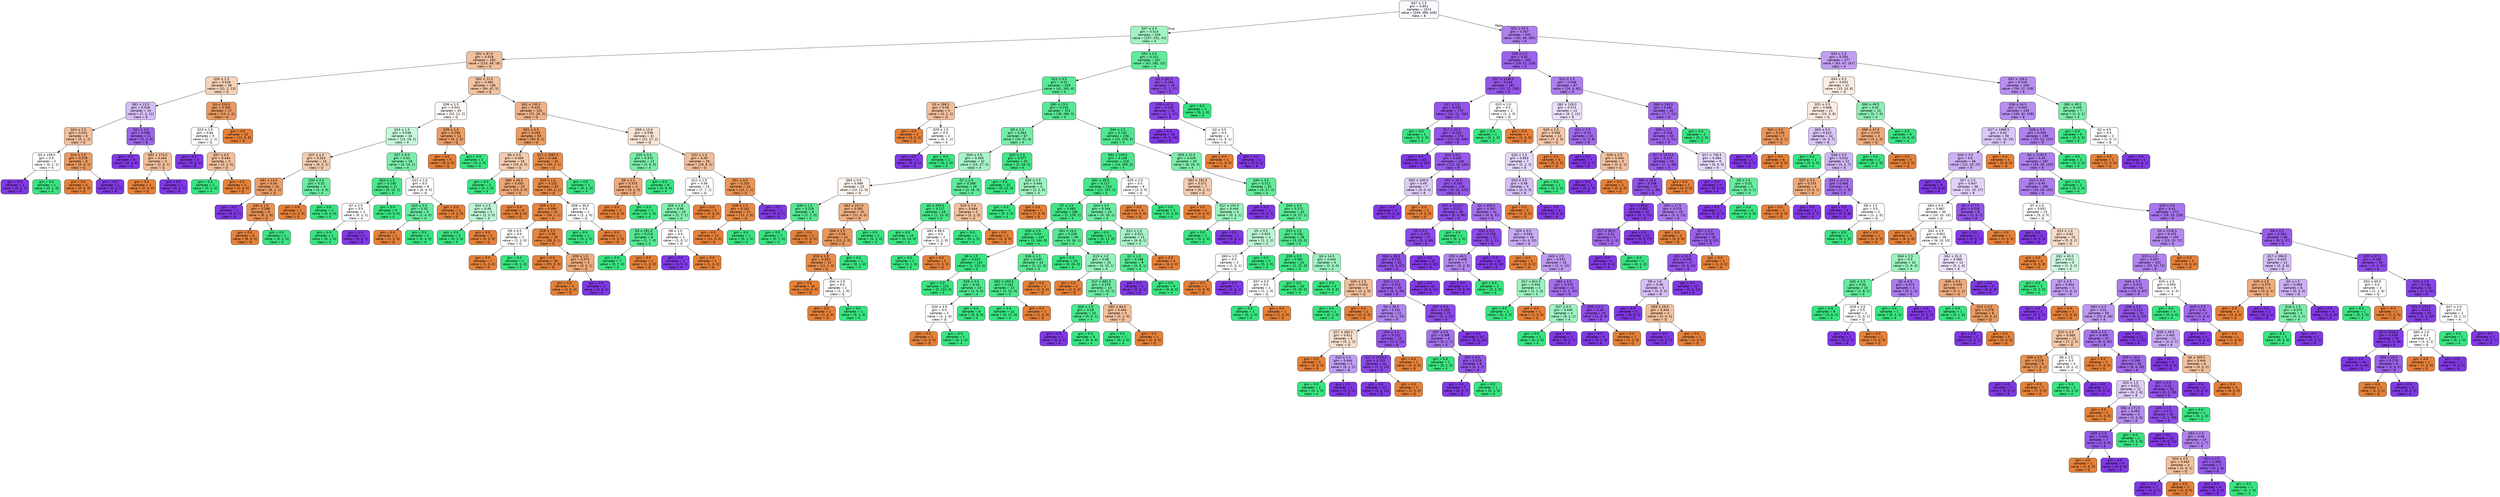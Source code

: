 digraph Tree {
node [shape=box, style="filled, rounded", color="black", fontname=helvetica] ;
edge [fontname=helvetica] ;
0 [label=<Q47 &le; 1.5<br/>gini = 0.651<br/>samples = 1074<br/>value = [249, 399, 426]<br/>class = 8>, fillcolor="#8139e50a"] ;
1 [label=<Q47 &le; 0.5<br/>gini = 0.514<br/>samples = 529<br/>value = [157, 331, 41]<br/>class = 4>, fillcolor="#39e58177"] ;
0 -> 1 [labeldistance=2.5, labelangle=45, headlabel="True"] ;
2 [label=<Q52 &le; 87.0<br/>gini = 0.518<br/>samples = 182<br/>value = [115, 49, 18]<br/>class = Q>, fillcolor="#e581397f"] ;
1 -> 2 ;
3 [label=<Q35 &le; 2.5<br/>gini = 0.526<br/>samples = 36<br/>value = [21, 2, 13]<br/>class = Q>, fillcolor="#e5813959"] ;
2 -> 3 ;
4 [label=<Q61 &le; 23.5<br/>gini = 0.526<br/>samples = 19<br/>value = [7, 1, 11]<br/>class = 8>, fillcolor="#8139e555"] ;
3 -> 4 ;
5 [label=<Q24 &le; 2.5<br/>gini = 0.531<br/>samples = 8<br/>value = [5, 1, 2]<br/>class = Q>, fillcolor="#e5813980"] ;
4 -> 5 ;
6 [label=<Q3 &le; 159.0<br/>gini = 0.5<br/>samples = 2<br/>value = [0, 1, 1]<br/>class = 4>, fillcolor="#39e58100"] ;
5 -> 6 ;
7 [label=<gini = 0.0<br/>samples = 1<br/>value = [0, 0, 1]<br/>class = 8>, fillcolor="#8139e5ff"] ;
6 -> 7 ;
8 [label=<gini = 0.0<br/>samples = 1<br/>value = [0, 1, 0]<br/>class = 4>, fillcolor="#39e581ff"] ;
6 -> 8 ;
9 [label=<Q14 &le; 2.5<br/>gini = 0.278<br/>samples = 6<br/>value = [5, 0, 1]<br/>class = Q>, fillcolor="#e58139cc"] ;
5 -> 9 ;
10 [label=<gini = 0.0<br/>samples = 5<br/>value = [5, 0, 0]<br/>class = Q>, fillcolor="#e58139ff"] ;
9 -> 10 ;
11 [label=<gini = 0.0<br/>samples = 1<br/>value = [0, 0, 1]<br/>class = 8>, fillcolor="#8139e5ff"] ;
9 -> 11 ;
12 [label=<Q21 &le; 3.0<br/>gini = 0.298<br/>samples = 11<br/>value = [2, 0, 9]<br/>class = 8>, fillcolor="#8139e5c6"] ;
4 -> 12 ;
13 [label=<gini = 0.0<br/>samples = 8<br/>value = [0, 0, 8]<br/>class = 8>, fillcolor="#8139e5ff"] ;
12 -> 13 ;
14 [label=<Q62 &le; 174.0<br/>gini = 0.444<br/>samples = 3<br/>value = [2, 0, 1]<br/>class = Q>, fillcolor="#e581397f"] ;
12 -> 14 ;
15 [label=<gini = 0.0<br/>samples = 2<br/>value = [2, 0, 0]<br/>class = Q>, fillcolor="#e58139ff"] ;
14 -> 15 ;
16 [label=<gini = 0.0<br/>samples = 1<br/>value = [0, 0, 1]<br/>class = 8>, fillcolor="#8139e5ff"] ;
14 -> 16 ;
17 [label=<Q4 &le; 310.0<br/>gini = 0.304<br/>samples = 17<br/>value = [14, 1, 2]<br/>class = Q>, fillcolor="#e58139cc"] ;
3 -> 17 ;
18 [label=<Q13 &le; 1.5<br/>gini = 0.64<br/>samples = 5<br/>value = [2, 1, 2]<br/>class = Q>, fillcolor="#e5813900"] ;
17 -> 18 ;
19 [label=<gini = 0.0<br/>samples = 2<br/>value = [0, 0, 2]<br/>class = 8>, fillcolor="#8139e5ff"] ;
18 -> 19 ;
20 [label=<Q57 &le; 0.5<br/>gini = 0.444<br/>samples = 3<br/>value = [2, 1, 0]<br/>class = Q>, fillcolor="#e581397f"] ;
18 -> 20 ;
21 [label=<gini = 0.0<br/>samples = 1<br/>value = [0, 1, 0]<br/>class = 4>, fillcolor="#39e581ff"] ;
20 -> 21 ;
22 [label=<gini = 0.0<br/>samples = 2<br/>value = [2, 0, 0]<br/>class = Q>, fillcolor="#e58139ff"] ;
20 -> 22 ;
23 [label=<gini = 0.0<br/>samples = 12<br/>value = [12, 0, 0]<br/>class = Q>, fillcolor="#e58139ff"] ;
17 -> 23 ;
24 [label=<Q62 &le; 21.5<br/>gini = 0.481<br/>samples = 146<br/>value = [94, 47, 5]<br/>class = Q>, fillcolor="#e5813979"] ;
2 -> 24 ;
25 [label=<Q36 &le; 1.5<br/>gini = 0.541<br/>samples = 45<br/>value = [22, 21, 2]<br/>class = Q>, fillcolor="#e581390b"] ;
24 -> 25 ;
26 [label=<Q14 &le; 1.5<br/>gini = 0.538<br/>samples = 34<br/>value = [13, 19, 2]<br/>class = 4>, fillcolor="#39e58149"] ;
25 -> 26 ;
27 [label=<Q37 &le; 1.5<br/>gini = 0.524<br/>samples = 15<br/>value = [9, 5, 1]<br/>class = Q>, fillcolor="#e5813966"] ;
26 -> 27 ;
28 [label=<Q61 &le; 14.5<br/>gini = 0.34<br/>samples = 10<br/>value = [8, 1, 1]<br/>class = Q>, fillcolor="#e58139c6"] ;
27 -> 28 ;
29 [label=<gini = 0.0<br/>samples = 1<br/>value = [0, 0, 1]<br/>class = 8>, fillcolor="#8139e5ff"] ;
28 -> 29 ;
30 [label=<Q45 &le; 1.5<br/>gini = 0.198<br/>samples = 9<br/>value = [8, 1, 0]<br/>class = Q>, fillcolor="#e58139df"] ;
28 -> 30 ;
31 [label=<gini = 0.0<br/>samples = 8<br/>value = [8, 0, 0]<br/>class = Q>, fillcolor="#e58139ff"] ;
30 -> 31 ;
32 [label=<gini = 0.0<br/>samples = 1<br/>value = [0, 1, 0]<br/>class = 4>, fillcolor="#39e581ff"] ;
30 -> 32 ;
33 [label=<Q39 &le; 0.5<br/>gini = 0.32<br/>samples = 5<br/>value = [1, 4, 0]<br/>class = 4>, fillcolor="#39e581bf"] ;
27 -> 33 ;
34 [label=<gini = 0.0<br/>samples = 1<br/>value = [1, 0, 0]<br/>class = Q>, fillcolor="#e58139ff"] ;
33 -> 34 ;
35 [label=<gini = 0.0<br/>samples = 4<br/>value = [0, 4, 0]<br/>class = 4>, fillcolor="#39e581ff"] ;
33 -> 35 ;
36 [label=<Q37 &le; 0.5<br/>gini = 0.41<br/>samples = 19<br/>value = [4, 14, 1]<br/>class = 4>, fillcolor="#39e581aa"] ;
26 -> 36 ;
37 [label=<Q63 &le; 1.5<br/>gini = 0.165<br/>samples = 11<br/>value = [0, 10, 1]<br/>class = 4>, fillcolor="#39e581e6"] ;
36 -> 37 ;
38 [label=<Q7 &le; 2.5<br/>gini = 0.5<br/>samples = 2<br/>value = [0, 1, 1]<br/>class = 4>, fillcolor="#39e58100"] ;
37 -> 38 ;
39 [label=<gini = 0.0<br/>samples = 1<br/>value = [0, 1, 0]<br/>class = 4>, fillcolor="#39e581ff"] ;
38 -> 39 ;
40 [label=<gini = 0.0<br/>samples = 1<br/>value = [0, 0, 1]<br/>class = 8>, fillcolor="#8139e5ff"] ;
38 -> 40 ;
41 [label=<gini = 0.0<br/>samples = 9<br/>value = [0, 9, 0]<br/>class = 4>, fillcolor="#39e581ff"] ;
37 -> 41 ;
42 [label=<Q12 &le; 1.0<br/>gini = 0.5<br/>samples = 8<br/>value = [4, 4, 0]<br/>class = Q>, fillcolor="#e5813900"] ;
36 -> 42 ;
43 [label=<Q25 &le; 0.5<br/>gini = 0.32<br/>samples = 5<br/>value = [1, 4, 0]<br/>class = 4>, fillcolor="#39e581bf"] ;
42 -> 43 ;
44 [label=<gini = 0.0<br/>samples = 1<br/>value = [1, 0, 0]<br/>class = Q>, fillcolor="#e58139ff"] ;
43 -> 44 ;
45 [label=<gini = 0.0<br/>samples = 4<br/>value = [0, 4, 0]<br/>class = 4>, fillcolor="#39e581ff"] ;
43 -> 45 ;
46 [label=<gini = 0.0<br/>samples = 3<br/>value = [3, 0, 0]<br/>class = Q>, fillcolor="#e58139ff"] ;
42 -> 46 ;
47 [label=<Q39 &le; 1.5<br/>gini = 0.298<br/>samples = 11<br/>value = [9, 2, 0]<br/>class = Q>, fillcolor="#e58139c6"] ;
25 -> 47 ;
48 [label=<gini = 0.0<br/>samples = 9<br/>value = [9, 0, 0]<br/>class = Q>, fillcolor="#e58139ff"] ;
47 -> 48 ;
49 [label=<gini = 0.0<br/>samples = 2<br/>value = [0, 2, 0]<br/>class = 4>, fillcolor="#39e581ff"] ;
47 -> 49 ;
50 [label=<Q62 &le; 130.5<br/>gini = 0.425<br/>samples = 101<br/>value = [72, 26, 3]<br/>class = Q>, fillcolor="#e581399c"] ;
24 -> 50 ;
51 [label=<Q31 &le; 0.5<br/>gini = 0.283<br/>samples = 60<br/>value = [50, 9, 1]<br/>class = Q>, fillcolor="#e58139cd"] ;
50 -> 51 ;
52 [label=<Q6 &le; 0.5<br/>gini = 0.469<br/>samples = 16<br/>value = [10, 6, 0]<br/>class = Q>, fillcolor="#e5813966"] ;
51 -> 52 ;
53 [label=<gini = 0.0<br/>samples = 3<br/>value = [0, 3, 0]<br/>class = 4>, fillcolor="#39e581ff"] ;
52 -> 53 ;
54 [label=<Q60 &le; 49.5<br/>gini = 0.355<br/>samples = 13<br/>value = [10, 3, 0]<br/>class = Q>, fillcolor="#e58139b3"] ;
52 -> 54 ;
55 [label=<Q42 &le; 2.5<br/>gini = 0.48<br/>samples = 5<br/>value = [2, 3, 0]<br/>class = 4>, fillcolor="#39e58155"] ;
54 -> 55 ;
56 [label=<gini = 0.0<br/>samples = 3<br/>value = [0, 3, 0]<br/>class = 4>, fillcolor="#39e581ff"] ;
55 -> 56 ;
57 [label=<gini = 0.0<br/>samples = 2<br/>value = [2, 0, 0]<br/>class = Q>, fillcolor="#e58139ff"] ;
55 -> 57 ;
58 [label=<gini = 0.0<br/>samples = 8<br/>value = [8, 0, 0]<br/>class = Q>, fillcolor="#e58139ff"] ;
54 -> 58 ;
59 [label=<Q17 &le; 1087.5<br/>gini = 0.168<br/>samples = 44<br/>value = [40, 3, 1]<br/>class = Q>, fillcolor="#e58139e6"] ;
51 -> 59 ;
60 [label=<Q39 &le; 1.5<br/>gini = 0.132<br/>samples = 43<br/>value = [40, 2, 1]<br/>class = Q>, fillcolor="#e58139ec"] ;
59 -> 60 ;
61 [label=<Q59 &le; 3.5<br/>gini = 0.094<br/>samples = 41<br/>value = [39, 1, 1]<br/>class = Q>, fillcolor="#e58139f2"] ;
60 -> 61 ;
62 [label=<Q9 &le; 0.5<br/>gini = 0.5<br/>samples = 2<br/>value = [1, 1, 0]<br/>class = Q>, fillcolor="#e5813900"] ;
61 -> 62 ;
63 [label=<gini = 0.0<br/>samples = 1<br/>value = [1, 0, 0]<br/>class = Q>, fillcolor="#e58139ff"] ;
62 -> 63 ;
64 [label=<gini = 0.0<br/>samples = 1<br/>value = [0, 1, 0]<br/>class = 4>, fillcolor="#39e581ff"] ;
62 -> 64 ;
65 [label=<Q18 &le; 2.5<br/>gini = 0.05<br/>samples = 39<br/>value = [38, 0, 1]<br/>class = Q>, fillcolor="#e58139f8"] ;
61 -> 65 ;
66 [label=<gini = 0.0<br/>samples = 35<br/>value = [35, 0, 0]<br/>class = Q>, fillcolor="#e58139ff"] ;
65 -> 66 ;
67 [label=<Q36 &le; 1.5<br/>gini = 0.375<br/>samples = 4<br/>value = [3, 0, 1]<br/>class = Q>, fillcolor="#e58139aa"] ;
65 -> 67 ;
68 [label=<gini = 0.0<br/>samples = 3<br/>value = [3, 0, 0]<br/>class = Q>, fillcolor="#e58139ff"] ;
67 -> 68 ;
69 [label=<gini = 0.0<br/>samples = 1<br/>value = [0, 0, 1]<br/>class = 8>, fillcolor="#8139e5ff"] ;
67 -> 69 ;
70 [label=<Q58 &le; 30.0<br/>gini = 0.5<br/>samples = 2<br/>value = [1, 1, 0]<br/>class = Q>, fillcolor="#e5813900"] ;
60 -> 70 ;
71 [label=<gini = 0.0<br/>samples = 1<br/>value = [0, 1, 0]<br/>class = 4>, fillcolor="#39e581ff"] ;
70 -> 71 ;
72 [label=<gini = 0.0<br/>samples = 1<br/>value = [1, 0, 0]<br/>class = Q>, fillcolor="#e58139ff"] ;
70 -> 72 ;
73 [label=<gini = 0.0<br/>samples = 1<br/>value = [0, 1, 0]<br/>class = 4>, fillcolor="#39e581ff"] ;
59 -> 73 ;
74 [label=<Q59 &le; 13.0<br/>gini = 0.538<br/>samples = 41<br/>value = [22, 17, 2]<br/>class = Q>, fillcolor="#e5813935"] ;
50 -> 74 ;
75 [label=<Q35 &le; 0.5<br/>gini = 0.375<br/>samples = 12<br/>value = [3, 9, 0]<br/>class = 4>, fillcolor="#39e581aa"] ;
74 -> 75 ;
76 [label=<Q8 &le; 2.5<br/>gini = 0.375<br/>samples = 4<br/>value = [3, 1, 0]<br/>class = Q>, fillcolor="#e58139aa"] ;
75 -> 76 ;
77 [label=<gini = 0.0<br/>samples = 3<br/>value = [3, 0, 0]<br/>class = Q>, fillcolor="#e58139ff"] ;
76 -> 77 ;
78 [label=<gini = 0.0<br/>samples = 1<br/>value = [0, 1, 0]<br/>class = 4>, fillcolor="#39e581ff"] ;
76 -> 78 ;
79 [label=<gini = 0.0<br/>samples = 8<br/>value = [0, 8, 0]<br/>class = 4>, fillcolor="#39e581ff"] ;
75 -> 79 ;
80 [label=<Q32 &le; 1.5<br/>gini = 0.49<br/>samples = 29<br/>value = [19, 8, 2]<br/>class = Q>, fillcolor="#e5813986"] ;
74 -> 80 ;
81 [label=<Q11 &le; 1.5<br/>gini = 0.56<br/>samples = 15<br/>value = [7, 7, 1]<br/>class = Q>, fillcolor="#e5813900"] ;
80 -> 81 ;
82 [label=<Q29 &le; 1.5<br/>gini = 0.46<br/>samples = 10<br/>value = [2, 7, 1]<br/>class = 4>, fillcolor="#39e5819f"] ;
81 -> 82 ;
83 [label=<Q3 &le; 191.0<br/>gini = 0.219<br/>samples = 8<br/>value = [1, 7, 0]<br/>class = 4>, fillcolor="#39e581db"] ;
82 -> 83 ;
84 [label=<gini = 0.0<br/>samples = 7<br/>value = [0, 7, 0]<br/>class = 4>, fillcolor="#39e581ff"] ;
83 -> 84 ;
85 [label=<gini = 0.0<br/>samples = 1<br/>value = [1, 0, 0]<br/>class = Q>, fillcolor="#e58139ff"] ;
83 -> 85 ;
86 [label=<Q8 &le; 1.0<br/>gini = 0.5<br/>samples = 2<br/>value = [1, 0, 1]<br/>class = Q>, fillcolor="#e5813900"] ;
82 -> 86 ;
87 [label=<gini = 0.0<br/>samples = 1<br/>value = [0, 0, 1]<br/>class = 8>, fillcolor="#8139e5ff"] ;
86 -> 87 ;
88 [label=<gini = 0.0<br/>samples = 1<br/>value = [1, 0, 0]<br/>class = Q>, fillcolor="#e58139ff"] ;
86 -> 88 ;
89 [label=<gini = 0.0<br/>samples = 5<br/>value = [5, 0, 0]<br/>class = Q>, fillcolor="#e58139ff"] ;
81 -> 89 ;
90 [label=<Q51 &le; 0.5<br/>gini = 0.255<br/>samples = 14<br/>value = [12, 1, 1]<br/>class = Q>, fillcolor="#e58139d8"] ;
80 -> 90 ;
91 [label=<Q39 &le; 1.5<br/>gini = 0.142<br/>samples = 13<br/>value = [12, 1, 0]<br/>class = Q>, fillcolor="#e58139ea"] ;
90 -> 91 ;
92 [label=<gini = 0.0<br/>samples = 12<br/>value = [12, 0, 0]<br/>class = Q>, fillcolor="#e58139ff"] ;
91 -> 92 ;
93 [label=<gini = 0.0<br/>samples = 1<br/>value = [0, 1, 0]<br/>class = 4>, fillcolor="#39e581ff"] ;
91 -> 93 ;
94 [label=<gini = 0.0<br/>samples = 1<br/>value = [0, 0, 1]<br/>class = 8>, fillcolor="#8139e5ff"] ;
90 -> 94 ;
95 [label=<Q51 &le; 0.5<br/>gini = 0.321<br/>samples = 347<br/>value = [42, 282, 23]<br/>class = 4>, fillcolor="#39e581c9"] ;
1 -> 95 ;
96 [label=<Q22 &le; 0.5<br/>gini = 0.25<br/>samples = 328<br/>value = [41, 281, 6]<br/>class = 4>, fillcolor="#39e581d5"] ;
95 -> 96 ;
97 [label=<Q3 &le; 188.5<br/>gini = 0.56<br/>samples = 5<br/>value = [3, 1, 1]<br/>class = Q>, fillcolor="#e581397f"] ;
96 -> 97 ;
98 [label=<gini = 0.0<br/>samples = 3<br/>value = [3, 0, 0]<br/>class = Q>, fillcolor="#e58139ff"] ;
97 -> 98 ;
99 [label=<Q29 &le; 1.5<br/>gini = 0.5<br/>samples = 2<br/>value = [0, 1, 1]<br/>class = 4>, fillcolor="#39e58100"] ;
97 -> 99 ;
100 [label=<gini = 0.0<br/>samples = 1<br/>value = [0, 0, 1]<br/>class = 8>, fillcolor="#8139e5ff"] ;
99 -> 100 ;
101 [label=<gini = 0.0<br/>samples = 1<br/>value = [0, 1, 0]<br/>class = 4>, fillcolor="#39e581ff"] ;
99 -> 101 ;
102 [label=<Q60 &le; 23.0<br/>gini = 0.234<br/>samples = 323<br/>value = [38, 280, 5]<br/>class = 4>, fillcolor="#39e581d9"] ;
96 -> 102 ;
103 [label=<Q9 &le; 1.5<br/>gini = 0.364<br/>samples = 67<br/>value = [16, 51, 0]<br/>class = 4>, fillcolor="#39e581af"] ;
102 -> 103 ;
104 [label=<Q43 &le; 3.5<br/>gini = 0.459<br/>samples = 42<br/>value = [15, 27, 0]<br/>class = 4>, fillcolor="#39e58171"] ;
103 -> 104 ;
105 [label=<Q63 &le; 0.5<br/>gini = 0.499<br/>samples = 23<br/>value = [12, 11, 0]<br/>class = Q>, fillcolor="#e5813915"] ;
104 -> 105 ;
106 [label=<Q36 &le; 1.5<br/>gini = 0.219<br/>samples = 8<br/>value = [1, 7, 0]<br/>class = 4>, fillcolor="#39e581db"] ;
105 -> 106 ;
107 [label=<gini = 0.0<br/>samples = 7<br/>value = [0, 7, 0]<br/>class = 4>, fillcolor="#39e581ff"] ;
106 -> 107 ;
108 [label=<gini = 0.0<br/>samples = 1<br/>value = [1, 0, 0]<br/>class = Q>, fillcolor="#e58139ff"] ;
106 -> 108 ;
109 [label=<Q62 &le; 227.0<br/>gini = 0.391<br/>samples = 15<br/>value = [11, 4, 0]<br/>class = Q>, fillcolor="#e58139a2"] ;
105 -> 109 ;
110 [label=<Q46 &le; 1.5<br/>gini = 0.26<br/>samples = 13<br/>value = [11, 2, 0]<br/>class = Q>, fillcolor="#e58139d1"] ;
109 -> 110 ;
111 [label=<Q18 &le; 1.5<br/>gini = 0.153<br/>samples = 12<br/>value = [11, 1, 0]<br/>class = Q>, fillcolor="#e58139e8"] ;
110 -> 111 ;
112 [label=<gini = 0.0<br/>samples = 10<br/>value = [10, 0, 0]<br/>class = Q>, fillcolor="#e58139ff"] ;
111 -> 112 ;
113 [label=<Q41 &le; 1.5<br/>gini = 0.5<br/>samples = 2<br/>value = [1, 1, 0]<br/>class = Q>, fillcolor="#e5813900"] ;
111 -> 113 ;
114 [label=<gini = 0.0<br/>samples = 1<br/>value = [1, 0, 0]<br/>class = Q>, fillcolor="#e58139ff"] ;
113 -> 114 ;
115 [label=<gini = 0.0<br/>samples = 1<br/>value = [0, 1, 0]<br/>class = 4>, fillcolor="#39e581ff"] ;
113 -> 115 ;
116 [label=<gini = 0.0<br/>samples = 1<br/>value = [0, 1, 0]<br/>class = 4>, fillcolor="#39e581ff"] ;
110 -> 116 ;
117 [label=<gini = 0.0<br/>samples = 2<br/>value = [0, 2, 0]<br/>class = 4>, fillcolor="#39e581ff"] ;
109 -> 117 ;
118 [label=<Q7 &le; 2.5<br/>gini = 0.266<br/>samples = 19<br/>value = [3, 16, 0]<br/>class = 4>, fillcolor="#39e581cf"] ;
104 -> 118 ;
119 [label=<Q3 &le; 209.0<br/>gini = 0.117<br/>samples = 16<br/>value = [1, 15, 0]<br/>class = 4>, fillcolor="#39e581ee"] ;
118 -> 119 ;
120 [label=<gini = 0.0<br/>samples = 14<br/>value = [0, 14, 0]<br/>class = 4>, fillcolor="#39e581ff"] ;
119 -> 120 ;
121 [label=<Q62 &le; 68.0<br/>gini = 0.5<br/>samples = 2<br/>value = [1, 1, 0]<br/>class = Q>, fillcolor="#e5813900"] ;
119 -> 121 ;
122 [label=<gini = 0.0<br/>samples = 1<br/>value = [0, 1, 0]<br/>class = 4>, fillcolor="#39e581ff"] ;
121 -> 122 ;
123 [label=<gini = 0.0<br/>samples = 1<br/>value = [1, 0, 0]<br/>class = Q>, fillcolor="#e58139ff"] ;
121 -> 123 ;
124 [label=<Q15 &le; 1.0<br/>gini = 0.444<br/>samples = 3<br/>value = [2, 1, 0]<br/>class = Q>, fillcolor="#e581397f"] ;
118 -> 124 ;
125 [label=<gini = 0.0<br/>samples = 1<br/>value = [0, 1, 0]<br/>class = 4>, fillcolor="#39e581ff"] ;
124 -> 125 ;
126 [label=<gini = 0.0<br/>samples = 2<br/>value = [2, 0, 0]<br/>class = Q>, fillcolor="#e58139ff"] ;
124 -> 126 ;
127 [label=<Q45 &le; 2.5<br/>gini = 0.077<br/>samples = 25<br/>value = [1, 24, 0]<br/>class = 4>, fillcolor="#39e581f4"] ;
103 -> 127 ;
128 [label=<gini = 0.0<br/>samples = 22<br/>value = [0, 22, 0]<br/>class = 4>, fillcolor="#39e581ff"] ;
127 -> 128 ;
129 [label=<Q30 &le; 2.5<br/>gini = 0.444<br/>samples = 3<br/>value = [1, 2, 0]<br/>class = 4>, fillcolor="#39e5817f"] ;
127 -> 129 ;
130 [label=<gini = 0.0<br/>samples = 2<br/>value = [0, 2, 0]<br/>class = 4>, fillcolor="#39e581ff"] ;
129 -> 130 ;
131 [label=<gini = 0.0<br/>samples = 1<br/>value = [1, 0, 0]<br/>class = Q>, fillcolor="#e58139ff"] ;
129 -> 131 ;
132 [label=<Q44 &le; 2.5<br/>gini = 0.192<br/>samples = 256<br/>value = [22, 229, 5]<br/>class = 4>, fillcolor="#39e581e2"] ;
102 -> 132 ;
133 [label=<Q62 &le; 249.5<br/>gini = 0.138<br/>samples = 216<br/>value = [14, 200, 2]<br/>class = 4>, fillcolor="#39e581eb"] ;
132 -> 133 ;
134 [label=<Q61 &le; 39.5<br/>gini = 0.117<br/>samples = 210<br/>value = [11, 197, 2]<br/>class = 4>, fillcolor="#39e581ee"] ;
133 -> 134 ;
135 [label=<Q7 &le; 2.5<br/>gini = 0.083<br/>samples = 186<br/>value = [7, 178, 1]<br/>class = 4>, fillcolor="#39e581f4"] ;
134 -> 135 ;
136 [label=<Q39 &le; 1.5<br/>gini = 0.04<br/>samples = 147<br/>value = [3, 144, 0]<br/>class = 4>, fillcolor="#39e581fa"] ;
135 -> 136 ;
137 [label=<Q6 &le; 2.5<br/>gini = 0.015<br/>samples = 133<br/>value = [1, 132, 0]<br/>class = 4>, fillcolor="#39e581fd"] ;
136 -> 137 ;
138 [label=<gini = 0.0<br/>samples = 123<br/>value = [0, 123, 0]<br/>class = 4>, fillcolor="#39e581ff"] ;
137 -> 138 ;
139 [label=<Q26 &le; 0.5<br/>gini = 0.18<br/>samples = 10<br/>value = [1, 9, 0]<br/>class = 4>, fillcolor="#39e581e3"] ;
137 -> 139 ;
140 [label=<Q34 &le; 3.0<br/>gini = 0.5<br/>samples = 2<br/>value = [1, 1, 0]<br/>class = Q>, fillcolor="#e5813900"] ;
139 -> 140 ;
141 [label=<gini = 0.0<br/>samples = 1<br/>value = [1, 0, 0]<br/>class = Q>, fillcolor="#e58139ff"] ;
140 -> 141 ;
142 [label=<gini = 0.0<br/>samples = 1<br/>value = [0, 1, 0]<br/>class = 4>, fillcolor="#39e581ff"] ;
140 -> 142 ;
143 [label=<gini = 0.0<br/>samples = 8<br/>value = [0, 8, 0]<br/>class = 4>, fillcolor="#39e581ff"] ;
139 -> 143 ;
144 [label=<Q36 &le; 1.5<br/>gini = 0.245<br/>samples = 14<br/>value = [2, 12, 0]<br/>class = 4>, fillcolor="#39e581d4"] ;
136 -> 144 ;
145 [label=<Q62 &le; 193.5<br/>gini = 0.142<br/>samples = 13<br/>value = [1, 12, 0]<br/>class = 4>, fillcolor="#39e581ea"] ;
144 -> 145 ;
146 [label=<gini = 0.0<br/>samples = 12<br/>value = [0, 12, 0]<br/>class = 4>, fillcolor="#39e581ff"] ;
145 -> 146 ;
147 [label=<gini = 0.0<br/>samples = 1<br/>value = [1, 0, 0]<br/>class = Q>, fillcolor="#e58139ff"] ;
145 -> 147 ;
148 [label=<gini = 0.0<br/>samples = 1<br/>value = [1, 0, 0]<br/>class = Q>, fillcolor="#e58139ff"] ;
144 -> 148 ;
149 [label=<Q61 &le; 24.0<br/>gini = 0.229<br/>samples = 39<br/>value = [4, 34, 1]<br/>class = 4>, fillcolor="#39e581db"] ;
135 -> 149 ;
150 [label=<gini = 0.0<br/>samples = 24<br/>value = [0, 24, 0]<br/>class = 4>, fillcolor="#39e581ff"] ;
149 -> 150 ;
151 [label=<Q15 &le; 1.0<br/>gini = 0.48<br/>samples = 15<br/>value = [4, 10, 1]<br/>class = 4>, fillcolor="#39e5818b"] ;
149 -> 151 ;
152 [label=<gini = 0.0<br/>samples = 2<br/>value = [2, 0, 0]<br/>class = Q>, fillcolor="#e58139ff"] ;
151 -> 152 ;
153 [label=<Q17 &le; 682.0<br/>gini = 0.379<br/>samples = 13<br/>value = [2, 10, 1]<br/>class = 4>, fillcolor="#39e581b9"] ;
151 -> 153 ;
154 [label=<Q44 &le; 1.0<br/>gini = 0.18<br/>samples = 10<br/>value = [0, 9, 1]<br/>class = 4>, fillcolor="#39e581e3"] ;
153 -> 154 ;
155 [label=<gini = 0.0<br/>samples = 1<br/>value = [0, 0, 1]<br/>class = 8>, fillcolor="#8139e5ff"] ;
154 -> 155 ;
156 [label=<gini = 0.0<br/>samples = 9<br/>value = [0, 9, 0]<br/>class = 4>, fillcolor="#39e581ff"] ;
154 -> 156 ;
157 [label=<Q62 &le; 84.0<br/>gini = 0.444<br/>samples = 3<br/>value = [2, 1, 0]<br/>class = Q>, fillcolor="#e581397f"] ;
153 -> 157 ;
158 [label=<gini = 0.0<br/>samples = 1<br/>value = [0, 1, 0]<br/>class = 4>, fillcolor="#39e581ff"] ;
157 -> 158 ;
159 [label=<gini = 0.0<br/>samples = 2<br/>value = [2, 0, 0]<br/>class = Q>, fillcolor="#e58139ff"] ;
157 -> 159 ;
160 [label=<Q43 &le; 3.5<br/>gini = 0.344<br/>samples = 24<br/>value = [4, 19, 1]<br/>class = 4>, fillcolor="#39e581bf"] ;
134 -> 160 ;
161 [label=<gini = 0.0<br/>samples = 11<br/>value = [0, 11, 0]<br/>class = 4>, fillcolor="#39e581ff"] ;
160 -> 161 ;
162 [label=<Q11 &le; 1.5<br/>gini = 0.521<br/>samples = 13<br/>value = [4, 8, 1]<br/>class = 4>, fillcolor="#39e58171"] ;
160 -> 162 ;
163 [label=<Q2 &le; 1.5<br/>gini = 0.198<br/>samples = 9<br/>value = [0, 8, 1]<br/>class = 4>, fillcolor="#39e581df"] ;
162 -> 163 ;
164 [label=<gini = 0.0<br/>samples = 1<br/>value = [0, 0, 1]<br/>class = 8>, fillcolor="#8139e5ff"] ;
163 -> 164 ;
165 [label=<gini = 0.0<br/>samples = 8<br/>value = [0, 8, 0]<br/>class = 4>, fillcolor="#39e581ff"] ;
163 -> 165 ;
166 [label=<gini = 0.0<br/>samples = 4<br/>value = [4, 0, 0]<br/>class = Q>, fillcolor="#e58139ff"] ;
162 -> 166 ;
167 [label=<Q35 &le; 2.5<br/>gini = 0.5<br/>samples = 6<br/>value = [3, 3, 0]<br/>class = Q>, fillcolor="#e5813900"] ;
133 -> 167 ;
168 [label=<gini = 0.0<br/>samples = 3<br/>value = [3, 0, 0]<br/>class = Q>, fillcolor="#e58139ff"] ;
167 -> 168 ;
169 [label=<gini = 0.0<br/>samples = 3<br/>value = [0, 3, 0]<br/>class = 4>, fillcolor="#39e581ff"] ;
167 -> 169 ;
170 [label=<Q59 &le; 12.5<br/>gini = 0.429<br/>samples = 40<br/>value = [8, 29, 3]<br/>class = 4>, fillcolor="#39e581a7"] ;
132 -> 170 ;
171 [label=<Q62 &le; 182.5<br/>gini = 0.571<br/>samples = 7<br/>value = [4, 2, 1]<br/>class = Q>, fillcolor="#e5813966"] ;
170 -> 171 ;
172 [label=<gini = 0.0<br/>samples = 4<br/>value = [4, 0, 0]<br/>class = Q>, fillcolor="#e58139ff"] ;
171 -> 172 ;
173 [label=<Q17 &le; 201.5<br/>gini = 0.444<br/>samples = 3<br/>value = [0, 2, 1]<br/>class = 4>, fillcolor="#39e5817f"] ;
171 -> 173 ;
174 [label=<gini = 0.0<br/>samples = 2<br/>value = [0, 2, 0]<br/>class = 4>, fillcolor="#39e581ff"] ;
173 -> 174 ;
175 [label=<gini = 0.0<br/>samples = 1<br/>value = [0, 0, 1]<br/>class = 8>, fillcolor="#8139e5ff"] ;
173 -> 175 ;
176 [label=<Q44 &le; 3.5<br/>gini = 0.312<br/>samples = 33<br/>value = [4, 27, 2]<br/>class = 4>, fillcolor="#39e581ca"] ;
170 -> 176 ;
177 [label=<gini = 0.0<br/>samples = 1<br/>value = [0, 0, 1]<br/>class = 8>, fillcolor="#8139e5ff"] ;
176 -> 177 ;
178 [label=<Q45 &le; 0.5<br/>gini = 0.271<br/>samples = 32<br/>value = [4, 27, 1]<br/>class = 4>, fillcolor="#39e581d1"] ;
176 -> 178 ;
179 [label=<Q5 &le; 0.5<br/>gini = 0.625<br/>samples = 4<br/>value = [1, 2, 1]<br/>class = 4>, fillcolor="#39e58155"] ;
178 -> 179 ;
180 [label=<Q63 &le; 1.5<br/>gini = 0.5<br/>samples = 2<br/>value = [1, 0, 1]<br/>class = Q>, fillcolor="#e5813900"] ;
179 -> 180 ;
181 [label=<gini = 0.0<br/>samples = 1<br/>value = [1, 0, 0]<br/>class = Q>, fillcolor="#e58139ff"] ;
180 -> 181 ;
182 [label=<gini = 0.0<br/>samples = 1<br/>value = [0, 0, 1]<br/>class = 8>, fillcolor="#8139e5ff"] ;
180 -> 182 ;
183 [label=<gini = 0.0<br/>samples = 2<br/>value = [0, 2, 0]<br/>class = 4>, fillcolor="#39e581ff"] ;
179 -> 183 ;
184 [label=<Q15 &le; 2.5<br/>gini = 0.191<br/>samples = 28<br/>value = [3, 25, 0]<br/>class = 4>, fillcolor="#39e581e0"] ;
178 -> 184 ;
185 [label=<Q36 &le; 0.5<br/>gini = 0.087<br/>samples = 22<br/>value = [1, 21, 0]<br/>class = 4>, fillcolor="#39e581f3"] ;
184 -> 185 ;
186 [label=<Q57 &le; 0.5<br/>gini = 0.5<br/>samples = 2<br/>value = [1, 1, 0]<br/>class = Q>, fillcolor="#e5813900"] ;
185 -> 186 ;
187 [label=<gini = 0.0<br/>samples = 1<br/>value = [0, 1, 0]<br/>class = 4>, fillcolor="#39e581ff"] ;
186 -> 187 ;
188 [label=<gini = 0.0<br/>samples = 1<br/>value = [1, 0, 0]<br/>class = Q>, fillcolor="#e58139ff"] ;
186 -> 188 ;
189 [label=<gini = 0.0<br/>samples = 20<br/>value = [0, 20, 0]<br/>class = 4>, fillcolor="#39e581ff"] ;
185 -> 189 ;
190 [label=<Q4 &le; 14.5<br/>gini = 0.444<br/>samples = 6<br/>value = [2, 4, 0]<br/>class = 4>, fillcolor="#39e5817f"] ;
184 -> 190 ;
191 [label=<gini = 0.0<br/>samples = 3<br/>value = [0, 3, 0]<br/>class = 4>, fillcolor="#39e581ff"] ;
190 -> 191 ;
192 [label=<Q45 &le; 2.5<br/>gini = 0.444<br/>samples = 3<br/>value = [2, 1, 0]<br/>class = Q>, fillcolor="#e581397f"] ;
190 -> 192 ;
193 [label=<gini = 0.0<br/>samples = 1<br/>value = [0, 1, 0]<br/>class = 4>, fillcolor="#39e581ff"] ;
192 -> 193 ;
194 [label=<gini = 0.0<br/>samples = 2<br/>value = [2, 0, 0]<br/>class = Q>, fillcolor="#e58139ff"] ;
192 -> 194 ;
195 [label=<Q3 &le; 201.5<br/>gini = 0.194<br/>samples = 19<br/>value = [1, 1, 17]<br/>class = 8>, fillcolor="#8139e5e3"] ;
95 -> 195 ;
196 [label=<Q59 &le; 42.0<br/>gini = 0.105<br/>samples = 18<br/>value = [1, 0, 17]<br/>class = 8>, fillcolor="#8139e5f0"] ;
195 -> 196 ;
197 [label=<gini = 0.0<br/>samples = 16<br/>value = [0, 0, 16]<br/>class = 8>, fillcolor="#8139e5ff"] ;
196 -> 197 ;
198 [label=<Q2 &le; 3.5<br/>gini = 0.5<br/>samples = 2<br/>value = [1, 0, 1]<br/>class = Q>, fillcolor="#e5813900"] ;
196 -> 198 ;
199 [label=<gini = 0.0<br/>samples = 1<br/>value = [1, 0, 0]<br/>class = Q>, fillcolor="#e58139ff"] ;
198 -> 199 ;
200 [label=<gini = 0.0<br/>samples = 1<br/>value = [0, 0, 1]<br/>class = 8>, fillcolor="#8139e5ff"] ;
198 -> 200 ;
201 [label=<gini = 0.0<br/>samples = 1<br/>value = [0, 1, 0]<br/>class = 4>, fillcolor="#39e581ff"] ;
195 -> 201 ;
202 [label=<Q52 &le; 63.5<br/>gini = 0.457<br/>samples = 545<br/>value = [92, 68, 385]<br/>class = 8>, fillcolor="#8139e5a5"] ;
0 -> 202 [labeldistance=2.5, labelangle=-45, headlabel="False"] ;
203 [label=<Q29 &le; 1.5<br/>gini = 0.32<br/>samples = 268<br/>value = [29, 21, 218]<br/>class = 8>, fillcolor="#8139e5ca"] ;
202 -> 203 ;
204 [label=<Q17 &le; 1140.0<br/>gini = 0.248<br/>samples = 181<br/>value = [13, 12, 156]<br/>class = 8>, fillcolor="#8139e5d9"] ;
203 -> 204 ;
205 [label=<Q17 &le; 1.0<br/>gini = 0.232<br/>samples = 179<br/>value = [12, 11, 156]<br/>class = 8>, fillcolor="#8139e5dc"] ;
204 -> 205 ;
206 [label=<gini = 0.0<br/>samples = 1<br/>value = [0, 1, 0]<br/>class = 4>, fillcolor="#39e581ff"] ;
205 -> 206 ;
207 [label=<Q17 &le; 21.5<br/>gini = 0.224<br/>samples = 178<br/>value = [12, 10, 156]<br/>class = 8>, fillcolor="#8139e5dd"] ;
205 -> 207 ;
208 [label=<gini = 0.0<br/>samples = 32<br/>value = [0, 0, 32]<br/>class = 8>, fillcolor="#8139e5ff"] ;
207 -> 208 ;
209 [label=<Q24 &le; 0.5<br/>gini = 0.267<br/>samples = 146<br/>value = [12, 10, 124]<br/>class = 8>, fillcolor="#8139e5d5"] ;
207 -> 209 ;
210 [label=<Q62 &le; 100.0<br/>gini = 0.49<br/>samples = 7<br/>value = [3, 0, 4]<br/>class = 8>, fillcolor="#8139e540"] ;
209 -> 210 ;
211 [label=<gini = 0.0<br/>samples = 4<br/>value = [0, 0, 4]<br/>class = 8>, fillcolor="#8139e5ff"] ;
210 -> 211 ;
212 [label=<gini = 0.0<br/>samples = 3<br/>value = [3, 0, 0]<br/>class = Q>, fillcolor="#e58139ff"] ;
210 -> 212 ;
213 [label=<Q52 &le; 24.5<br/>gini = 0.245<br/>samples = 139<br/>value = [9, 10, 120]<br/>class = 8>, fillcolor="#8139e5d9"] ;
209 -> 213 ;
214 [label=<Q17 &le; 1121.5<br/>gini = 0.171<br/>samples = 98<br/>value = [5, 4, 89]<br/>class = 8>, fillcolor="#8139e5e6"] ;
213 -> 214 ;
215 [label=<Q9 &le; 0.5<br/>gini = 0.155<br/>samples = 97<br/>value = [5, 3, 89]<br/>class = 8>, fillcolor="#8139e5e9"] ;
214 -> 215 ;
216 [label=<Q61 &le; 28.0<br/>gini = 0.223<br/>samples = 65<br/>value = [5, 3, 57]<br/>class = 8>, fillcolor="#8139e5dd"] ;
215 -> 216 ;
217 [label=<Q32 &le; 1.5<br/>gini = 0.313<br/>samples = 44<br/>value = [5, 3, 36]<br/>class = 8>, fillcolor="#8139e5cb"] ;
216 -> 217 ;
218 [label=<Q4 &le; 30.5<br/>gini = 0.431<br/>samples = 21<br/>value = [5, 1, 15]<br/>class = 8>, fillcolor="#8139e59f"] ;
217 -> 218 ;
219 [label=<Q17 &le; 485.0<br/>gini = 0.611<br/>samples = 6<br/>value = [3, 1, 2]<br/>class = Q>, fillcolor="#e5813940"] ;
218 -> 219 ;
220 [label=<gini = 0.0<br/>samples = 3<br/>value = [3, 0, 0]<br/>class = Q>, fillcolor="#e58139ff"] ;
219 -> 220 ;
221 [label=<Q10 &le; 1.0<br/>gini = 0.444<br/>samples = 3<br/>value = [0, 1, 2]<br/>class = 8>, fillcolor="#8139e57f"] ;
219 -> 221 ;
222 [label=<gini = 0.0<br/>samples = 1<br/>value = [0, 1, 0]<br/>class = 4>, fillcolor="#39e581ff"] ;
221 -> 222 ;
223 [label=<gini = 0.0<br/>samples = 2<br/>value = [0, 0, 2]<br/>class = 8>, fillcolor="#8139e5ff"] ;
221 -> 223 ;
224 [label=<Q44 &le; 3.5<br/>gini = 0.231<br/>samples = 15<br/>value = [2, 0, 13]<br/>class = 8>, fillcolor="#8139e5d8"] ;
218 -> 224 ;
225 [label=<Q17 &le; 1029.5<br/>gini = 0.133<br/>samples = 14<br/>value = [1, 0, 13]<br/>class = 8>, fillcolor="#8139e5eb"] ;
224 -> 225 ;
226 [label=<gini = 0.0<br/>samples = 13<br/>value = [0, 0, 13]<br/>class = 8>, fillcolor="#8139e5ff"] ;
225 -> 226 ;
227 [label=<gini = 0.0<br/>samples = 1<br/>value = [1, 0, 0]<br/>class = Q>, fillcolor="#e58139ff"] ;
225 -> 227 ;
228 [label=<gini = 0.0<br/>samples = 1<br/>value = [1, 0, 0]<br/>class = Q>, fillcolor="#e58139ff"] ;
224 -> 228 ;
229 [label=<Q37 &le; 0.5<br/>gini = 0.159<br/>samples = 23<br/>value = [0, 2, 21]<br/>class = 8>, fillcolor="#8139e5e7"] ;
217 -> 229 ;
230 [label=<Q57 &le; 0.5<br/>gini = 0.346<br/>samples = 9<br/>value = [0, 2, 7]<br/>class = 8>, fillcolor="#8139e5b6"] ;
229 -> 230 ;
231 [label=<gini = 0.0<br/>samples = 1<br/>value = [0, 1, 0]<br/>class = 4>, fillcolor="#39e581ff"] ;
230 -> 231 ;
232 [label=<Q43 &le; 4.5<br/>gini = 0.219<br/>samples = 8<br/>value = [0, 1, 7]<br/>class = 8>, fillcolor="#8139e5db"] ;
230 -> 232 ;
233 [label=<gini = 0.0<br/>samples = 7<br/>value = [0, 0, 7]<br/>class = 8>, fillcolor="#8139e5ff"] ;
232 -> 233 ;
234 [label=<gini = 0.0<br/>samples = 1<br/>value = [0, 1, 0]<br/>class = 4>, fillcolor="#39e581ff"] ;
232 -> 234 ;
235 [label=<gini = 0.0<br/>samples = 14<br/>value = [0, 0, 14]<br/>class = 8>, fillcolor="#8139e5ff"] ;
229 -> 235 ;
236 [label=<gini = 0.0<br/>samples = 21<br/>value = [0, 0, 21]<br/>class = 8>, fillcolor="#8139e5ff"] ;
216 -> 236 ;
237 [label=<gini = 0.0<br/>samples = 32<br/>value = [0, 0, 32]<br/>class = 8>, fillcolor="#8139e5ff"] ;
215 -> 237 ;
238 [label=<gini = 0.0<br/>samples = 1<br/>value = [0, 1, 0]<br/>class = 4>, fillcolor="#39e581ff"] ;
214 -> 238 ;
239 [label=<Q4 &le; 458.0<br/>gini = 0.397<br/>samples = 41<br/>value = [4, 6, 31]<br/>class = 8>, fillcolor="#8139e5b6"] ;
213 -> 239 ;
240 [label=<Q42 &le; 0.5<br/>gini = 0.159<br/>samples = 23<br/>value = [0, 2, 21]<br/>class = 8>, fillcolor="#8139e5e7"] ;
239 -> 240 ;
241 [label=<Q52 &le; 46.5<br/>gini = 0.408<br/>samples = 7<br/>value = [0, 2, 5]<br/>class = 8>, fillcolor="#8139e599"] ;
240 -> 241 ;
242 [label=<gini = 0.0<br/>samples = 5<br/>value = [0, 0, 5]<br/>class = 8>, fillcolor="#8139e5ff"] ;
241 -> 242 ;
243 [label=<gini = 0.0<br/>samples = 2<br/>value = [0, 2, 0]<br/>class = 4>, fillcolor="#39e581ff"] ;
241 -> 243 ;
244 [label=<gini = 0.0<br/>samples = 16<br/>value = [0, 0, 16]<br/>class = 8>, fillcolor="#8139e5ff"] ;
240 -> 244 ;
245 [label=<Q26 &le; 0.5<br/>gini = 0.593<br/>samples = 18<br/>value = [4, 4, 10]<br/>class = 8>, fillcolor="#8139e56d"] ;
239 -> 245 ;
246 [label=<gini = 0.0<br/>samples = 2<br/>value = [2, 0, 0]<br/>class = Q>, fillcolor="#e58139ff"] ;
245 -> 246 ;
247 [label=<Q43 &le; 2.5<br/>gini = 0.531<br/>samples = 16<br/>value = [2, 4, 10]<br/>class = 8>, fillcolor="#8139e580"] ;
245 -> 247 ;
248 [label=<Q17 &le; 812.0<br/>gini = 0.444<br/>samples = 3<br/>value = [1, 2, 0]<br/>class = 4>, fillcolor="#39e5817f"] ;
247 -> 248 ;
249 [label=<gini = 0.0<br/>samples = 2<br/>value = [0, 2, 0]<br/>class = 4>, fillcolor="#39e581ff"] ;
248 -> 249 ;
250 [label=<gini = 0.0<br/>samples = 1<br/>value = [1, 0, 0]<br/>class = Q>, fillcolor="#e58139ff"] ;
248 -> 250 ;
251 [label=<Q62 &le; 4.0<br/>gini = 0.379<br/>samples = 13<br/>value = [1, 2, 10]<br/>class = 8>, fillcolor="#8139e5b9"] ;
247 -> 251 ;
252 [label=<Q37 &le; 0.5<br/>gini = 0.444<br/>samples = 3<br/>value = [0, 2, 1]<br/>class = 4>, fillcolor="#39e5817f"] ;
251 -> 252 ;
253 [label=<gini = 0.0<br/>samples = 2<br/>value = [0, 2, 0]<br/>class = 4>, fillcolor="#39e581ff"] ;
252 -> 253 ;
254 [label=<gini = 0.0<br/>samples = 1<br/>value = [0, 0, 1]<br/>class = 8>, fillcolor="#8139e5ff"] ;
252 -> 254 ;
255 [label=<Q33 &le; 2.5<br/>gini = 0.18<br/>samples = 10<br/>value = [1, 0, 9]<br/>class = 8>, fillcolor="#8139e5e3"] ;
251 -> 255 ;
256 [label=<gini = 0.0<br/>samples = 9<br/>value = [0, 0, 9]<br/>class = 8>, fillcolor="#8139e5ff"] ;
255 -> 256 ;
257 [label=<gini = 0.0<br/>samples = 1<br/>value = [1, 0, 0]<br/>class = Q>, fillcolor="#e58139ff"] ;
255 -> 257 ;
258 [label=<Q15 &le; 1.0<br/>gini = 0.5<br/>samples = 2<br/>value = [1, 1, 0]<br/>class = Q>, fillcolor="#e5813900"] ;
204 -> 258 ;
259 [label=<gini = 0.0<br/>samples = 1<br/>value = [0, 1, 0]<br/>class = 4>, fillcolor="#39e581ff"] ;
258 -> 259 ;
260 [label=<gini = 0.0<br/>samples = 1<br/>value = [1, 0, 0]<br/>class = Q>, fillcolor="#e58139ff"] ;
258 -> 260 ;
261 [label=<Q12 &le; 1.5<br/>gini = 0.448<br/>samples = 87<br/>value = [16, 9, 62]<br/>class = 8>, fillcolor="#8139e5a5"] ;
203 -> 261 ;
262 [label=<Q62 &le; 128.0<br/>gini = 0.574<br/>samples = 22<br/>value = [9, 2, 11]<br/>class = 8>, fillcolor="#8139e527"] ;
261 -> 262 ;
263 [label=<Q45 &le; 2.5<br/>gini = 0.569<br/>samples = 12<br/>value = [7, 2, 3]<br/>class = Q>, fillcolor="#e5813971"] ;
262 -> 263 ;
264 [label=<Q32 &le; 1.5<br/>gini = 0.653<br/>samples = 7<br/>value = [2, 2, 3]<br/>class = 8>, fillcolor="#8139e533"] ;
263 -> 264 ;
265 [label=<Q43 &le; 3.5<br/>gini = 0.48<br/>samples = 5<br/>value = [2, 0, 3]<br/>class = 8>, fillcolor="#8139e555"] ;
264 -> 265 ;
266 [label=<gini = 0.0<br/>samples = 2<br/>value = [2, 0, 0]<br/>class = Q>, fillcolor="#e58139ff"] ;
265 -> 266 ;
267 [label=<gini = 0.0<br/>samples = 3<br/>value = [0, 0, 3]<br/>class = 8>, fillcolor="#8139e5ff"] ;
265 -> 267 ;
268 [label=<gini = 0.0<br/>samples = 2<br/>value = [0, 2, 0]<br/>class = 4>, fillcolor="#39e581ff"] ;
264 -> 268 ;
269 [label=<gini = 0.0<br/>samples = 5<br/>value = [5, 0, 0]<br/>class = Q>, fillcolor="#e58139ff"] ;
263 -> 269 ;
270 [label=<Q11 &le; 2.5<br/>gini = 0.32<br/>samples = 10<br/>value = [2, 0, 8]<br/>class = 8>, fillcolor="#8139e5bf"] ;
262 -> 270 ;
271 [label=<gini = 0.0<br/>samples = 7<br/>value = [0, 0, 7]<br/>class = 8>, fillcolor="#8139e5ff"] ;
270 -> 271 ;
272 [label=<Q35 &le; 2.5<br/>gini = 0.444<br/>samples = 3<br/>value = [2, 0, 1]<br/>class = Q>, fillcolor="#e581397f"] ;
270 -> 272 ;
273 [label=<gini = 0.0<br/>samples = 1<br/>value = [0, 0, 1]<br/>class = 8>, fillcolor="#8139e5ff"] ;
272 -> 273 ;
274 [label=<gini = 0.0<br/>samples = 2<br/>value = [2, 0, 0]<br/>class = Q>, fillcolor="#e58139ff"] ;
272 -> 274 ;
275 [label=<Q62 &le; 249.5<br/>gini = 0.361<br/>samples = 65<br/>value = [7, 7, 51]<br/>class = 8>, fillcolor="#8139e5c1"] ;
261 -> 275 ;
276 [label=<Q56 &le; 2.5<br/>gini = 0.326<br/>samples = 63<br/>value = [7, 5, 51]<br/>class = 8>, fillcolor="#8139e5c8"] ;
275 -> 276 ;
277 [label=<Q17 &le; 1074.0<br/>gini = 0.257<br/>samples = 54<br/>value = [7, 1, 46]<br/>class = 8>, fillcolor="#8139e5d4"] ;
276 -> 277 ;
278 [label=<Q61 &le; 26.5<br/>gini = 0.208<br/>samples = 52<br/>value = [5, 1, 46]<br/>class = 8>, fillcolor="#8139e5de"] ;
277 -> 278 ;
279 [label=<Q17 &le; 99.5<br/>gini = 0.061<br/>samples = 32<br/>value = [0, 1, 31]<br/>class = 8>, fillcolor="#8139e5f7"] ;
278 -> 279 ;
280 [label=<Q17 &le; 80.0<br/>gini = 0.32<br/>samples = 5<br/>value = [0, 1, 4]<br/>class = 8>, fillcolor="#8139e5bf"] ;
279 -> 280 ;
281 [label=<gini = 0.0<br/>samples = 4<br/>value = [0, 0, 4]<br/>class = 8>, fillcolor="#8139e5ff"] ;
280 -> 281 ;
282 [label=<gini = 0.0<br/>samples = 1<br/>value = [0, 1, 0]<br/>class = 4>, fillcolor="#39e581ff"] ;
280 -> 282 ;
283 [label=<gini = 0.0<br/>samples = 27<br/>value = [0, 0, 27]<br/>class = 8>, fillcolor="#8139e5ff"] ;
279 -> 283 ;
284 [label=<Q59 &le; 27.5<br/>gini = 0.375<br/>samples = 20<br/>value = [5, 0, 15]<br/>class = 8>, fillcolor="#8139e5aa"] ;
278 -> 284 ;
285 [label=<gini = 0.0<br/>samples = 2<br/>value = [2, 0, 0]<br/>class = Q>, fillcolor="#e58139ff"] ;
284 -> 285 ;
286 [label=<Q57 &le; 2.0<br/>gini = 0.278<br/>samples = 18<br/>value = [3, 0, 15]<br/>class = 8>, fillcolor="#8139e5cc"] ;
284 -> 286 ;
287 [label=<Q61 &le; 31.5<br/>gini = 0.208<br/>samples = 17<br/>value = [2, 0, 15]<br/>class = 8>, fillcolor="#8139e5dd"] ;
286 -> 287 ;
288 [label=<Q8 &le; 1.0<br/>gini = 0.48<br/>samples = 5<br/>value = [2, 0, 3]<br/>class = 8>, fillcolor="#8139e555"] ;
287 -> 288 ;
289 [label=<gini = 0.0<br/>samples = 2<br/>value = [0, 0, 2]<br/>class = 8>, fillcolor="#8139e5ff"] ;
288 -> 289 ;
290 [label=<Q59 &le; 29.0<br/>gini = 0.444<br/>samples = 3<br/>value = [2, 0, 1]<br/>class = Q>, fillcolor="#e581397f"] ;
288 -> 290 ;
291 [label=<gini = 0.0<br/>samples = 1<br/>value = [0, 0, 1]<br/>class = 8>, fillcolor="#8139e5ff"] ;
290 -> 291 ;
292 [label=<gini = 0.0<br/>samples = 2<br/>value = [2, 0, 0]<br/>class = Q>, fillcolor="#e58139ff"] ;
290 -> 292 ;
293 [label=<gini = 0.0<br/>samples = 12<br/>value = [0, 0, 12]<br/>class = 8>, fillcolor="#8139e5ff"] ;
287 -> 293 ;
294 [label=<gini = 0.0<br/>samples = 1<br/>value = [1, 0, 0]<br/>class = Q>, fillcolor="#e58139ff"] ;
286 -> 294 ;
295 [label=<gini = 0.0<br/>samples = 2<br/>value = [2, 0, 0]<br/>class = Q>, fillcolor="#e58139ff"] ;
277 -> 295 ;
296 [label=<Q17 &le; 706.5<br/>gini = 0.494<br/>samples = 9<br/>value = [0, 4, 5]<br/>class = 8>, fillcolor="#8139e533"] ;
276 -> 296 ;
297 [label=<gini = 0.0<br/>samples = 4<br/>value = [0, 0, 4]<br/>class = 8>, fillcolor="#8139e5ff"] ;
296 -> 297 ;
298 [label=<Q5 &le; 1.0<br/>gini = 0.32<br/>samples = 5<br/>value = [0, 4, 1]<br/>class = 4>, fillcolor="#39e581bf"] ;
296 -> 298 ;
299 [label=<gini = 0.0<br/>samples = 1<br/>value = [0, 0, 1]<br/>class = 8>, fillcolor="#8139e5ff"] ;
298 -> 299 ;
300 [label=<gini = 0.0<br/>samples = 4<br/>value = [0, 4, 0]<br/>class = 4>, fillcolor="#39e581ff"] ;
298 -> 300 ;
301 [label=<gini = 0.0<br/>samples = 2<br/>value = [0, 2, 0]<br/>class = 4>, fillcolor="#39e581ff"] ;
275 -> 301 ;
302 [label=<Q43 &le; 1.5<br/>gini = 0.556<br/>samples = 277<br/>value = [63, 47, 167]<br/>class = 8>, fillcolor="#8139e57c"] ;
202 -> 302 ;
303 [label=<Q43 &le; 0.5<br/>gini = 0.653<br/>samples = 31<br/>value = [13, 10, 8]<br/>class = Q>, fillcolor="#e5813924"] ;
302 -> 303 ;
304 [label=<Q51 &le; 0.5<br/>gini = 0.608<br/>samples = 21<br/>value = [10, 3, 8]<br/>class = Q>, fillcolor="#e5813927"] ;
303 -> 304 ;
305 [label=<Q41 &le; 0.5<br/>gini = 0.245<br/>samples = 7<br/>value = [6, 0, 1]<br/>class = Q>, fillcolor="#e58139d4"] ;
304 -> 305 ;
306 [label=<gini = 0.0<br/>samples = 1<br/>value = [0, 0, 1]<br/>class = 8>, fillcolor="#8139e5ff"] ;
305 -> 306 ;
307 [label=<gini = 0.0<br/>samples = 6<br/>value = [6, 0, 0]<br/>class = Q>, fillcolor="#e58139ff"] ;
305 -> 307 ;
308 [label=<Q63 &le; 0.5<br/>gini = 0.622<br/>samples = 14<br/>value = [4, 3, 7]<br/>class = 8>, fillcolor="#8139e54c"] ;
304 -> 308 ;
309 [label=<gini = 0.0<br/>samples = 2<br/>value = [0, 2, 0]<br/>class = 4>, fillcolor="#39e581ff"] ;
308 -> 309 ;
310 [label=<Q46 &le; 0.5<br/>gini = 0.542<br/>samples = 12<br/>value = [4, 1, 7]<br/>class = 8>, fillcolor="#8139e560"] ;
308 -> 310 ;
311 [label=<Q37 &le; 0.5<br/>gini = 0.375<br/>samples = 4<br/>value = [3, 0, 1]<br/>class = Q>, fillcolor="#e58139aa"] ;
310 -> 311 ;
312 [label=<gini = 0.0<br/>samples = 3<br/>value = [3, 0, 0]<br/>class = Q>, fillcolor="#e58139ff"] ;
311 -> 312 ;
313 [label=<gini = 0.0<br/>samples = 1<br/>value = [0, 0, 1]<br/>class = 8>, fillcolor="#8139e5ff"] ;
311 -> 313 ;
314 [label=<Q52 &le; 107.0<br/>gini = 0.406<br/>samples = 8<br/>value = [1, 1, 6]<br/>class = 8>, fillcolor="#8139e5b6"] ;
310 -> 314 ;
315 [label=<gini = 0.0<br/>samples = 6<br/>value = [0, 0, 6]<br/>class = 8>, fillcolor="#8139e5ff"] ;
314 -> 315 ;
316 [label=<Q9 &le; 1.5<br/>gini = 0.5<br/>samples = 2<br/>value = [1, 1, 0]<br/>class = Q>, fillcolor="#e5813900"] ;
314 -> 316 ;
317 [label=<gini = 0.0<br/>samples = 1<br/>value = [0, 1, 0]<br/>class = 4>, fillcolor="#39e581ff"] ;
316 -> 317 ;
318 [label=<gini = 0.0<br/>samples = 1<br/>value = [1, 0, 0]<br/>class = Q>, fillcolor="#e58139ff"] ;
316 -> 318 ;
319 [label=<Q60 &le; 49.5<br/>gini = 0.42<br/>samples = 10<br/>value = [3, 7, 0]<br/>class = 4>, fillcolor="#39e58192"] ;
303 -> 319 ;
320 [label=<Q60 &le; 47.0<br/>gini = 0.375<br/>samples = 4<br/>value = [3, 1, 0]<br/>class = Q>, fillcolor="#e58139aa"] ;
319 -> 320 ;
321 [label=<gini = 0.0<br/>samples = 1<br/>value = [0, 1, 0]<br/>class = 4>, fillcolor="#39e581ff"] ;
320 -> 321 ;
322 [label=<gini = 0.0<br/>samples = 3<br/>value = [3, 0, 0]<br/>class = Q>, fillcolor="#e58139ff"] ;
320 -> 322 ;
323 [label=<gini = 0.0<br/>samples = 6<br/>value = [0, 6, 0]<br/>class = 4>, fillcolor="#39e581ff"] ;
319 -> 323 ;
324 [label=<Q52 &le; 106.5<br/>gini = 0.518<br/>samples = 246<br/>value = [50, 37, 159]<br/>class = 8>, fillcolor="#8139e58e"] ;
302 -> 324 ;
325 [label=<Q58 &le; 34.5<br/>gini = 0.503<br/>samples = 239<br/>value = [49, 32, 158]<br/>class = 8>, fillcolor="#8139e592"] ;
324 -> 325 ;
326 [label=<Q17 &le; 1068.5<br/>gini = 0.62<br/>samples = 50<br/>value = [15, 10, 25]<br/>class = 8>, fillcolor="#8139e549"] ;
325 -> 326 ;
327 [label=<Q43 &le; 3.5<br/>gini = 0.6<br/>samples = 46<br/>value = [11, 10, 25]<br/>class = 8>, fillcolor="#8139e566"] ;
326 -> 327 ;
328 [label=<gini = 0.0<br/>samples = 8<br/>value = [0, 0, 8]<br/>class = 8>, fillcolor="#8139e5ff"] ;
327 -> 328 ;
329 [label=<Q27 &le; 2.5<br/>gini = 0.647<br/>samples = 38<br/>value = [11, 10, 17]<br/>class = 8>, fillcolor="#8139e539"] ;
327 -> 329 ;
330 [label=<Q63 &le; 0.5<br/>gini = 0.667<br/>samples = 30<br/>value = [10, 10, 10]<br/>class = Q>, fillcolor="#e5813900"] ;
329 -> 330 ;
331 [label=<gini = 0.0<br/>samples = 4<br/>value = [4, 0, 0]<br/>class = Q>, fillcolor="#e58139ff"] ;
330 -> 331 ;
332 [label=<Q41 &le; 2.0<br/>gini = 0.651<br/>samples = 26<br/>value = [6, 10, 10]<br/>class = 4>, fillcolor="#39e58100"] ;
330 -> 332 ;
333 [label=<Q44 &le; 2.5<br/>gini = 0.5<br/>samples = 14<br/>value = [1, 9, 4]<br/>class = 4>, fillcolor="#39e58180"] ;
332 -> 333 ;
334 [label=<Q42 &le; 1.5<br/>gini = 0.34<br/>samples = 10<br/>value = [1, 8, 1]<br/>class = 4>, fillcolor="#39e581c6"] ;
333 -> 334 ;
335 [label=<gini = 0.0<br/>samples = 8<br/>value = [0, 8, 0]<br/>class = 4>, fillcolor="#39e581ff"] ;
334 -> 335 ;
336 [label=<Q29 &le; 2.0<br/>gini = 0.5<br/>samples = 2<br/>value = [1, 0, 1]<br/>class = Q>, fillcolor="#e5813900"] ;
334 -> 336 ;
337 [label=<gini = 0.0<br/>samples = 1<br/>value = [0, 0, 1]<br/>class = 8>, fillcolor="#8139e5ff"] ;
336 -> 337 ;
338 [label=<gini = 0.0<br/>samples = 1<br/>value = [1, 0, 0]<br/>class = Q>, fillcolor="#e58139ff"] ;
336 -> 338 ;
339 [label=<Q2 &le; 4.5<br/>gini = 0.375<br/>samples = 4<br/>value = [0, 1, 3]<br/>class = 8>, fillcolor="#8139e5aa"] ;
333 -> 339 ;
340 [label=<gini = 0.0<br/>samples = 1<br/>value = [0, 1, 0]<br/>class = 4>, fillcolor="#39e581ff"] ;
339 -> 340 ;
341 [label=<gini = 0.0<br/>samples = 3<br/>value = [0, 0, 3]<br/>class = 8>, fillcolor="#8139e5ff"] ;
339 -> 341 ;
342 [label=<Q62 &le; 91.0<br/>gini = 0.569<br/>samples = 12<br/>value = [5, 1, 6]<br/>class = 8>, fillcolor="#8139e524"] ;
332 -> 342 ;
343 [label=<Q46 &le; 0.5<br/>gini = 0.449<br/>samples = 7<br/>value = [5, 1, 1]<br/>class = Q>, fillcolor="#e58139aa"] ;
342 -> 343 ;
344 [label=<gini = 0.0<br/>samples = 1<br/>value = [0, 1, 0]<br/>class = 4>, fillcolor="#39e581ff"] ;
343 -> 344 ;
345 [label=<Q13 &le; 0.5<br/>gini = 0.278<br/>samples = 6<br/>value = [5, 0, 1]<br/>class = Q>, fillcolor="#e58139cc"] ;
343 -> 345 ;
346 [label=<gini = 0.0<br/>samples = 1<br/>value = [0, 0, 1]<br/>class = 8>, fillcolor="#8139e5ff"] ;
345 -> 346 ;
347 [label=<gini = 0.0<br/>samples = 5<br/>value = [5, 0, 0]<br/>class = Q>, fillcolor="#e58139ff"] ;
345 -> 347 ;
348 [label=<gini = 0.0<br/>samples = 5<br/>value = [0, 0, 5]<br/>class = 8>, fillcolor="#8139e5ff"] ;
342 -> 348 ;
349 [label=<Q3 &le; 177.5<br/>gini = 0.219<br/>samples = 8<br/>value = [1, 0, 7]<br/>class = 8>, fillcolor="#8139e5db"] ;
329 -> 349 ;
350 [label=<gini = 0.0<br/>samples = 7<br/>value = [0, 0, 7]<br/>class = 8>, fillcolor="#8139e5ff"] ;
349 -> 350 ;
351 [label=<gini = 0.0<br/>samples = 1<br/>value = [1, 0, 0]<br/>class = Q>, fillcolor="#e58139ff"] ;
349 -> 351 ;
352 [label=<gini = 0.0<br/>samples = 4<br/>value = [4, 0, 0]<br/>class = Q>, fillcolor="#e58139ff"] ;
326 -> 352 ;
353 [label=<Q28 &le; 3.5<br/>gini = 0.459<br/>samples = 189<br/>value = [34, 22, 133]<br/>class = 8>, fillcolor="#8139e5a3"] ;
325 -> 353 ;
354 [label=<Q4 &le; 1159.5<br/>gini = 0.45<br/>samples = 187<br/>value = [34, 20, 133]<br/>class = 8>, fillcolor="#8139e5a5"] ;
353 -> 354 ;
355 [label=<Q10 &le; 0.5<br/>gini = 0.44<br/>samples = 185<br/>value = [34, 18, 133]<br/>class = 8>, fillcolor="#8139e5a7"] ;
354 -> 355 ;
356 [label=<Q7 &le; 1.0<br/>gini = 0.651<br/>samples = 13<br/>value = [5, 3, 5]<br/>class = Q>, fillcolor="#e5813900"] ;
355 -> 356 ;
357 [label=<gini = 0.0<br/>samples = 3<br/>value = [0, 0, 3]<br/>class = 8>, fillcolor="#8139e5ff"] ;
356 -> 357 ;
358 [label=<Q13 &le; 1.0<br/>gini = 0.62<br/>samples = 10<br/>value = [5, 3, 2]<br/>class = Q>, fillcolor="#e5813949"] ;
356 -> 358 ;
359 [label=<gini = 0.0<br/>samples = 4<br/>value = [4, 0, 0]<br/>class = Q>, fillcolor="#e58139ff"] ;
358 -> 359 ;
360 [label=<Q62 &le; 63.0<br/>gini = 0.611<br/>samples = 6<br/>value = [1, 3, 2]<br/>class = 4>, fillcolor="#39e58140"] ;
358 -> 360 ;
361 [label=<gini = 0.0<br/>samples = 3<br/>value = [0, 3, 0]<br/>class = 4>, fillcolor="#39e581ff"] ;
360 -> 361 ;
362 [label=<Q7 &le; 2.5<br/>gini = 0.444<br/>samples = 3<br/>value = [1, 0, 2]<br/>class = 8>, fillcolor="#8139e57f"] ;
360 -> 362 ;
363 [label=<gini = 0.0<br/>samples = 2<br/>value = [0, 0, 2]<br/>class = 8>, fillcolor="#8139e5ff"] ;
362 -> 363 ;
364 [label=<gini = 0.0<br/>samples = 1<br/>value = [1, 0, 0]<br/>class = Q>, fillcolor="#e58139ff"] ;
362 -> 364 ;
365 [label=<Q30 &le; 0.5<br/>gini = 0.41<br/>samples = 172<br/>value = [29, 15, 128]<br/>class = 8>, fillcolor="#8139e5b1"] ;
355 -> 365 ;
366 [label=<Q4 &le; 1126.5<br/>gini = 0.476<br/>samples = 104<br/>value = [23, 10, 71]<br/>class = 8>, fillcolor="#8139e597"] ;
365 -> 366 ;
367 [label=<Q19 &le; 2.5<br/>gini = 0.457<br/>samples = 101<br/>value = [20, 10, 71]<br/>class = 8>, fillcolor="#8139e5a1"] ;
366 -> 367 ;
368 [label=<Q44 &le; 2.5<br/>gini = 0.423<br/>samples = 92<br/>value = [19, 6, 67]<br/>class = 8>, fillcolor="#8139e5a8"] ;
367 -> 368 ;
369 [label=<Q63 &le; 0.5<br/>gini = 0.51<br/>samples = 59<br/>value = [15, 6, 38]<br/>class = 8>, fillcolor="#8139e585"] ;
368 -> 369 ;
370 [label=<Q10 &le; 4.5<br/>gini = 0.569<br/>samples = 12<br/>value = [7, 2, 3]<br/>class = Q>, fillcolor="#e5813971"] ;
369 -> 370 ;
371 [label=<Q39 &le; 0.5<br/>gini = 0.219<br/>samples = 8<br/>value = [7, 0, 1]<br/>class = Q>, fillcolor="#e58139db"] ;
370 -> 371 ;
372 [label=<gini = 0.0<br/>samples = 1<br/>value = [0, 0, 1]<br/>class = 8>, fillcolor="#8139e5ff"] ;
371 -> 372 ;
373 [label=<gini = 0.0<br/>samples = 7<br/>value = [7, 0, 0]<br/>class = Q>, fillcolor="#e58139ff"] ;
371 -> 373 ;
374 [label=<Q6 &le; 2.5<br/>gini = 0.5<br/>samples = 4<br/>value = [0, 2, 2]<br/>class = 4>, fillcolor="#39e58100"] ;
370 -> 374 ;
375 [label=<gini = 0.0<br/>samples = 2<br/>value = [0, 2, 0]<br/>class = 4>, fillcolor="#39e581ff"] ;
374 -> 375 ;
376 [label=<gini = 0.0<br/>samples = 2<br/>value = [0, 0, 2]<br/>class = 8>, fillcolor="#8139e5ff"] ;
374 -> 376 ;
377 [label=<Q43 &le; 2.5<br/>gini = 0.409<br/>samples = 47<br/>value = [8, 4, 35]<br/>class = 8>, fillcolor="#8139e5b1"] ;
369 -> 377 ;
378 [label=<gini = 0.0<br/>samples = 2<br/>value = [2, 0, 0]<br/>class = Q>, fillcolor="#e58139ff"] ;
377 -> 378 ;
379 [label=<Q59 &le; 10.0<br/>gini = 0.369<br/>samples = 45<br/>value = [6, 4, 35]<br/>class = 8>, fillcolor="#8139e5be"] ;
377 -> 379 ;
380 [label=<Q32 &le; 1.5<br/>gini = 0.611<br/>samples = 12<br/>value = [4, 2, 6]<br/>class = 8>, fillcolor="#8139e540"] ;
379 -> 380 ;
381 [label=<gini = 0.0<br/>samples = 3<br/>value = [3, 0, 0]<br/>class = Q>, fillcolor="#e58139ff"] ;
380 -> 381 ;
382 [label=<Q62 &le; 171.5<br/>gini = 0.494<br/>samples = 9<br/>value = [1, 2, 6]<br/>class = 8>, fillcolor="#8139e592"] ;
380 -> 382 ;
383 [label=<Q35 &le; 1.0<br/>gini = 0.245<br/>samples = 7<br/>value = [1, 0, 6]<br/>class = 8>, fillcolor="#8139e5d4"] ;
382 -> 383 ;
384 [label=<gini = 0.0<br/>samples = 1<br/>value = [1, 0, 0]<br/>class = Q>, fillcolor="#e58139ff"] ;
383 -> 384 ;
385 [label=<gini = 0.0<br/>samples = 6<br/>value = [0, 0, 6]<br/>class = 8>, fillcolor="#8139e5ff"] ;
383 -> 385 ;
386 [label=<gini = 0.0<br/>samples = 2<br/>value = [0, 2, 0]<br/>class = 4>, fillcolor="#39e581ff"] ;
382 -> 386 ;
387 [label=<Q57 &le; 2.0<br/>gini = 0.22<br/>samples = 33<br/>value = [2, 2, 29]<br/>class = 8>, fillcolor="#8139e5de"] ;
379 -> 387 ;
388 [label=<Q45 &le; 1.5<br/>gini = 0.174<br/>samples = 32<br/>value = [2, 1, 29]<br/>class = 8>, fillcolor="#8139e5e6"] ;
387 -> 388 ;
389 [label=<gini = 0.0<br/>samples = 22<br/>value = [0, 0, 22]<br/>class = 8>, fillcolor="#8139e5ff"] ;
388 -> 389 ;
390 [label=<Q63 &le; 1.5<br/>gini = 0.46<br/>samples = 10<br/>value = [2, 1, 7]<br/>class = 8>, fillcolor="#8139e59f"] ;
388 -> 390 ;
391 [label=<Q10 &le; 2.5<br/>gini = 0.444<br/>samples = 3<br/>value = [2, 0, 1]<br/>class = Q>, fillcolor="#e581397f"] ;
390 -> 391 ;
392 [label=<gini = 0.0<br/>samples = 1<br/>value = [0, 0, 1]<br/>class = 8>, fillcolor="#8139e5ff"] ;
391 -> 392 ;
393 [label=<gini = 0.0<br/>samples = 2<br/>value = [2, 0, 0]<br/>class = Q>, fillcolor="#e58139ff"] ;
391 -> 393 ;
394 [label=<Q13 &le; 2.5<br/>gini = 0.245<br/>samples = 7<br/>value = [0, 1, 6]<br/>class = 8>, fillcolor="#8139e5d4"] ;
390 -> 394 ;
395 [label=<gini = 0.0<br/>samples = 6<br/>value = [0, 0, 6]<br/>class = 8>, fillcolor="#8139e5ff"] ;
394 -> 395 ;
396 [label=<gini = 0.0<br/>samples = 1<br/>value = [0, 1, 0]<br/>class = 4>, fillcolor="#39e581ff"] ;
394 -> 396 ;
397 [label=<gini = 0.0<br/>samples = 1<br/>value = [0, 1, 0]<br/>class = 4>, fillcolor="#39e581ff"] ;
387 -> 397 ;
398 [label=<Q35 &le; 2.5<br/>gini = 0.213<br/>samples = 33<br/>value = [4, 0, 29]<br/>class = 8>, fillcolor="#8139e5dc"] ;
368 -> 398 ;
399 [label=<gini = 0.0<br/>samples = 22<br/>value = [0, 0, 22]<br/>class = 8>, fillcolor="#8139e5ff"] ;
398 -> 399 ;
400 [label=<Q58 &le; 49.5<br/>gini = 0.463<br/>samples = 11<br/>value = [4, 0, 7]<br/>class = 8>, fillcolor="#8139e56d"] ;
398 -> 400 ;
401 [label=<gini = 0.0<br/>samples = 5<br/>value = [0, 0, 5]<br/>class = 8>, fillcolor="#8139e5ff"] ;
400 -> 401 ;
402 [label=<Q4 &le; 349.5<br/>gini = 0.444<br/>samples = 6<br/>value = [4, 0, 2]<br/>class = Q>, fillcolor="#e581397f"] ;
400 -> 402 ;
403 [label=<gini = 0.0<br/>samples = 2<br/>value = [0, 0, 2]<br/>class = 8>, fillcolor="#8139e5ff"] ;
402 -> 403 ;
404 [label=<gini = 0.0<br/>samples = 4<br/>value = [4, 0, 0]<br/>class = Q>, fillcolor="#e58139ff"] ;
402 -> 404 ;
405 [label=<Q35 &le; 2.5<br/>gini = 0.593<br/>samples = 9<br/>value = [1, 4, 4]<br/>class = 4>, fillcolor="#39e58100"] ;
367 -> 405 ;
406 [label=<gini = 0.0<br/>samples = 4<br/>value = [0, 4, 0]<br/>class = 4>, fillcolor="#39e581ff"] ;
405 -> 406 ;
407 [label=<Q45 &le; 2.0<br/>gini = 0.32<br/>samples = 5<br/>value = [1, 0, 4]<br/>class = 8>, fillcolor="#8139e5bf"] ;
405 -> 407 ;
408 [label=<gini = 0.0<br/>samples = 4<br/>value = [0, 0, 4]<br/>class = 8>, fillcolor="#8139e5ff"] ;
407 -> 408 ;
409 [label=<gini = 0.0<br/>samples = 1<br/>value = [1, 0, 0]<br/>class = Q>, fillcolor="#e58139ff"] ;
407 -> 409 ;
410 [label=<gini = 0.0<br/>samples = 3<br/>value = [3, 0, 0]<br/>class = Q>, fillcolor="#e58139ff"] ;
366 -> 410 ;
411 [label=<Q8 &le; 0.5<br/>gini = 0.284<br/>samples = 68<br/>value = [6, 5, 57]<br/>class = 8>, fillcolor="#8139e5d2"] ;
365 -> 411 ;
412 [label=<Q17 &le; 394.0<br/>gini = 0.625<br/>samples = 12<br/>value = [3, 3, 6]<br/>class = 8>, fillcolor="#8139e555"] ;
411 -> 412 ;
413 [label=<Q35 &le; 2.5<br/>gini = 0.375<br/>samples = 4<br/>value = [3, 0, 1]<br/>class = Q>, fillcolor="#e58139aa"] ;
412 -> 413 ;
414 [label=<gini = 0.0<br/>samples = 3<br/>value = [3, 0, 0]<br/>class = Q>, fillcolor="#e58139ff"] ;
413 -> 414 ;
415 [label=<gini = 0.0<br/>samples = 1<br/>value = [0, 0, 1]<br/>class = 8>, fillcolor="#8139e5ff"] ;
413 -> 415 ;
416 [label=<Q5 &le; 1.5<br/>gini = 0.469<br/>samples = 8<br/>value = [0, 3, 5]<br/>class = 8>, fillcolor="#8139e566"] ;
412 -> 416 ;
417 [label=<Q16 &le; 1.5<br/>gini = 0.375<br/>samples = 4<br/>value = [0, 3, 1]<br/>class = 4>, fillcolor="#39e581aa"] ;
416 -> 417 ;
418 [label=<gini = 0.0<br/>samples = 3<br/>value = [0, 3, 0]<br/>class = 4>, fillcolor="#39e581ff"] ;
417 -> 418 ;
419 [label=<gini = 0.0<br/>samples = 1<br/>value = [0, 0, 1]<br/>class = 8>, fillcolor="#8139e5ff"] ;
417 -> 419 ;
420 [label=<gini = 0.0<br/>samples = 4<br/>value = [0, 0, 4]<br/>class = 8>, fillcolor="#8139e5ff"] ;
416 -> 420 ;
421 [label=<Q52 &le; 67.0<br/>gini = 0.166<br/>samples = 56<br/>value = [3, 2, 51]<br/>class = 8>, fillcolor="#8139e5e7"] ;
411 -> 421 ;
422 [label=<Q52 &le; 65.0<br/>gini = 0.5<br/>samples = 2<br/>value = [1, 1, 0]<br/>class = Q>, fillcolor="#e5813900"] ;
421 -> 422 ;
423 [label=<gini = 0.0<br/>samples = 1<br/>value = [0, 1, 0]<br/>class = 4>, fillcolor="#39e581ff"] ;
422 -> 423 ;
424 [label=<gini = 0.0<br/>samples = 1<br/>value = [1, 0, 0]<br/>class = Q>, fillcolor="#e58139ff"] ;
422 -> 424 ;
425 [label=<Q12 &le; 2.5<br/>gini = 0.106<br/>samples = 54<br/>value = [2, 1, 51]<br/>class = 8>, fillcolor="#8139e5f0"] ;
421 -> 425 ;
426 [label=<Q52 &le; 103.0<br/>gini = 0.074<br/>samples = 52<br/>value = [2, 0, 50]<br/>class = 8>, fillcolor="#8139e5f5"] ;
425 -> 426 ;
427 [label=<Q4 &le; 1018.5<br/>gini = 0.039<br/>samples = 50<br/>value = [1, 0, 49]<br/>class = 8>, fillcolor="#8139e5fa"] ;
426 -> 427 ;
428 [label=<gini = 0.0<br/>samples = 44<br/>value = [0, 0, 44]<br/>class = 8>, fillcolor="#8139e5ff"] ;
427 -> 428 ;
429 [label=<Q58 &le; 49.5<br/>gini = 0.278<br/>samples = 6<br/>value = [1, 0, 5]<br/>class = 8>, fillcolor="#8139e5cc"] ;
427 -> 429 ;
430 [label=<gini = 0.0<br/>samples = 1<br/>value = [1, 0, 0]<br/>class = Q>, fillcolor="#e58139ff"] ;
429 -> 430 ;
431 [label=<gini = 0.0<br/>samples = 5<br/>value = [0, 0, 5]<br/>class = 8>, fillcolor="#8139e5ff"] ;
429 -> 431 ;
432 [label=<Q63 &le; 1.0<br/>gini = 0.5<br/>samples = 2<br/>value = [1, 0, 1]<br/>class = Q>, fillcolor="#e5813900"] ;
426 -> 432 ;
433 [label=<gini = 0.0<br/>samples = 1<br/>value = [1, 0, 0]<br/>class = Q>, fillcolor="#e58139ff"] ;
432 -> 433 ;
434 [label=<gini = 0.0<br/>samples = 1<br/>value = [0, 0, 1]<br/>class = 8>, fillcolor="#8139e5ff"] ;
432 -> 434 ;
435 [label=<Q27 &le; 2.0<br/>gini = 0.5<br/>samples = 2<br/>value = [0, 1, 1]<br/>class = 4>, fillcolor="#39e58100"] ;
425 -> 435 ;
436 [label=<gini = 0.0<br/>samples = 1<br/>value = [0, 1, 0]<br/>class = 4>, fillcolor="#39e581ff"] ;
435 -> 436 ;
437 [label=<gini = 0.0<br/>samples = 1<br/>value = [0, 0, 1]<br/>class = 8>, fillcolor="#8139e5ff"] ;
435 -> 437 ;
438 [label=<gini = 0.0<br/>samples = 2<br/>value = [0, 2, 0]<br/>class = 4>, fillcolor="#39e581ff"] ;
354 -> 438 ;
439 [label=<gini = 0.0<br/>samples = 2<br/>value = [0, 2, 0]<br/>class = 4>, fillcolor="#39e581ff"] ;
353 -> 439 ;
440 [label=<Q60 &le; 49.5<br/>gini = 0.449<br/>samples = 7<br/>value = [1, 5, 1]<br/>class = 4>, fillcolor="#39e581aa"] ;
324 -> 440 ;
441 [label=<gini = 0.0<br/>samples = 5<br/>value = [0, 5, 0]<br/>class = 4>, fillcolor="#39e581ff"] ;
440 -> 441 ;
442 [label=<Q2 &le; 4.5<br/>gini = 0.5<br/>samples = 2<br/>value = [1, 0, 1]<br/>class = Q>, fillcolor="#e5813900"] ;
440 -> 442 ;
443 [label=<gini = 0.0<br/>samples = 1<br/>value = [1, 0, 0]<br/>class = Q>, fillcolor="#e58139ff"] ;
442 -> 443 ;
444 [label=<gini = 0.0<br/>samples = 1<br/>value = [0, 0, 1]<br/>class = 8>, fillcolor="#8139e5ff"] ;
442 -> 444 ;
}
